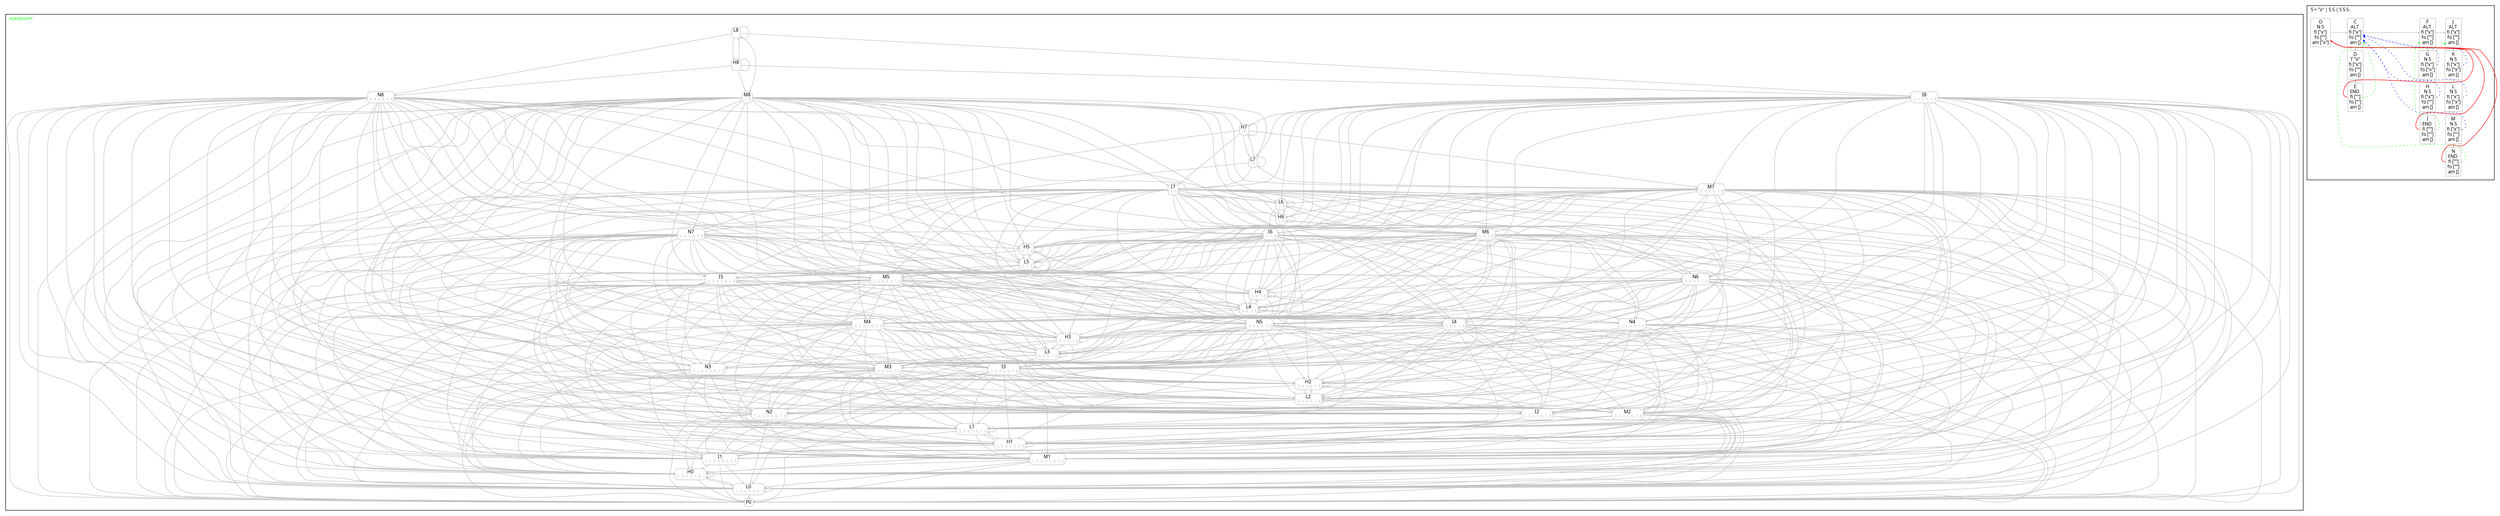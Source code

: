 digraph G {
  fontname = Menlo
  fontsize = 10
  node [fontname = Menlo, fontsize = 10, color = gray, height = 0, width = 0, margin= 0.04]
  edge [fontname = Menlo, fontsize = 10, color = gray, arrowsize = 0.3]
  graph [ranksep = 0.1]
  rankdir = "TB"
  subgraph GSS {
    cluster = true
    label = <xxxxxxxx↵> fontcolor = green
    labeljust = l
    node [shape = box, style = rounded, height = 0]
    N8 [label = <N8<br/><font color="gray" point-size="8.0"> 2, 3, 4, 5, 6, 7, 8</font>>]
    N8 -> I1
    N8 [label = <N8<br/><font color="gray" point-size="8.0"> 6, 7, 8</font>>]
    N8 -> I5
    N8 [label = <N8<br/><font color="gray" point-size="8.0"> 1, 2, 3, 4, 5, 6, 7, 8</font>>]
    N8 -> H0
    N8 [label = <N8<br/><font color="gray" point-size="8.0"> 4, 5, 6, 7, 8</font>>]
    N8 -> M3
    N8 [label = <N8<br/><font color="gray" point-size="8.0"> 7, 8</font>>]
    N8 -> I6
    N8 [label = <N8<br/><font color="gray" point-size="8.0"> 5, 6, 7, 8</font>>]
    N8 -> M4
    N8 [label = <N8<br/><font color="gray" point-size="8.0"> 4, 5, 6, 7, 8</font>>]
    N8 -> I3
    N8 [label = <N8<br/><font color="gray" point-size="8.0"> 5, 6, 7, 8</font>>]
    N8 -> H4
    N8 [label = <N8<br/><font color="gray" point-size="8.0"> 1, 2, 3, 4, 5, 6, 7, 8</font>>]
    N8 -> L0
    N8 [label = <N8<br/><font color="gray" point-size="8.0"> 3, 4, 5, 6, 7, 8</font>>]
    N8 -> N2
    N8 [label = <N8<br/><font color="gray" point-size="8.0"> 3, 4, 5, 6, 7, 8</font>>]
    N8 -> M2
    N8 [label = <N8<br/><font color="gray" point-size="8.0"> 7, 8</font>>]
    N8 -> M6
    N8 [label = <N8<br/><font color="gray" point-size="8.0"> 4, 5, 6, 7, 8</font>>]
    N8 -> N3
    N8 [label = <N8<br/><font color="gray" point-size="8.0"> 2, 3, 4, 5, 6, 7, 8</font>>]
    N8 -> L1
    N8 [label = <N8<br/><font color="gray" point-size="8.0"> 2, 3, 4, 5, 6, 7, 8</font>>]
    N8 -> M1
    N8 [label = <N8<br/><font color="gray" point-size="8.0"> 7, 8</font>>]
    N8 -> N6
    N8 [label = <N8<br/><font color="gray" point-size="8.0"> 5, 6, 7, 8</font>>]
    N8 -> N4
    N8 [label = <N8<br/><font color="gray" point-size="8.0"> 2, 3, 4, 5, 6, 7, 8</font>>]
    N8 -> H1
    N8 [label = <N8<br/><font color="gray" point-size="8.0"> 1, 2, 3, 4, 5, 6, 7</font>>]
    N8 -> P0
    N8 [label = <N8<br/><font color="gray" point-size="8.0"> 6, 7, 8</font>>]
    N8 -> M5
    N8 [label = <N8<br/><font color="gray" point-size="8.0"> 3, 4, 5, 6, 7, 8</font>>]
    N8 -> H2
    N8 [label = <N8<br/><font color="gray" point-size="8.0"> 4, 5, 6, 7, 8</font>>]
    N8 -> H3
    N8 [label = <N8<br/><font color="gray" point-size="8.0"> 6, 7, 8</font>>]
    N8 -> H5
    N8 [label = <N8<br/><font color="gray" point-size="8.0"> 5, 6, 7, 8</font>>]
    N8 -> L4
    N8 [label = <N8<br/><font color="gray" point-size="8.0"> 7, 8</font>>]
    N8 -> L6
    N8 [label = <N8<br/><font color="gray" point-size="8.0"> 3, 4, 5, 6, 7, 8</font>>]
    N8 -> I2
    N8 [label = <N8<br/><font color="gray" point-size="8.0"> 6, 7, 8</font>>]
    N8 -> N5
    N8 [label = <N8<br/><font color="gray" point-size="8.0"> 4, 5, 6, 7, 8</font>>]
    N8 -> L3
    N8 [label = <N8<br/><font color="gray" point-size="8.0"> 6, 7, 8</font>>]
    N8 -> L5
    N8 [label = <N8<br/><font color="gray" point-size="8.0"> 7, 8</font>>]
    N8 -> H6
    N8 [label = <N8<br/><font color="gray" point-size="8.0"> 5, 6, 7, 8</font>>]
    N8 -> I4
    N8 [label = <N8<br/><font color="gray" point-size="8.0"> 3, 4, 5, 6, 7, 8</font>>]
    N8 -> L2
    N7 [label = <N7<br/><font color="gray" point-size="8.0"> 6, 7, 8</font>>]
    N7 -> M5
    N7 [label = <N7<br/><font color="gray" point-size="8.0"> 4, 5, 6, 7, 8</font>>]
    N7 -> I3
    N7 [label = <N7<br/><font color="gray" point-size="8.0"> 4, 5, 6, 7, 8</font>>]
    N7 -> N3
    N7 [label = <N7<br/><font color="gray" point-size="8.0"> 3, 4, 5, 6, 7, 8</font>>]
    N7 -> M2
    N7 [label = <N7<br/><font color="gray" point-size="8.0"> 3, 4, 5, 6, 7, 8</font>>]
    N7 -> H2
    N7 [label = <N7<br/><font color="gray" point-size="8.0"> 4, 5, 6, 7, 8</font>>]
    N7 -> L3
    N7 [label = <N7<br/><font color="gray" point-size="8.0"> 5, 6, 7, 8</font>>]
    N7 -> I4
    N7 [label = <N7<br/><font color="gray" point-size="8.0"> 1, 2, 3, 4, 5, 6, 7</font>>]
    N7 -> P0
    N7 [label = <N7<br/><font color="gray" point-size="8.0"> 4, 5, 6, 7, 8</font>>]
    N7 -> M3
    N7 [label = <N7<br/><font color="gray" point-size="8.0"> 3, 4, 5, 6, 7, 8</font>>]
    N7 -> I2
    N7 [label = <N7<br/><font color="gray" point-size="8.0"> 6, 7, 8</font>>]
    N7 -> N5
    N7 [label = <N7<br/><font color="gray" point-size="8.0"> 2, 3, 4, 5, 6, 7, 8</font>>]
    N7 -> M1
    N7 [label = <N7<br/><font color="gray" point-size="8.0"> 5, 6, 7, 8</font>>]
    N7 -> L4
    N7 [label = <N7<br/><font color="gray" point-size="8.0"> 2, 3, 4, 5, 6, 7, 8</font>>]
    N7 -> L1
    N7 [label = <N7<br/><font color="gray" point-size="8.0"> 5, 6, 7, 8</font>>]
    N7 -> N4
    N7 [label = <N7<br/><font color="gray" point-size="8.0"> 1, 2, 3, 4, 5, 6, 7, 8</font>>]
    N7 -> H0
    N7 [label = <N7<br/><font color="gray" point-size="8.0"> 1, 2, 3, 4, 5, 6, 7, 8</font>>]
    N7 -> L0
    N7 [label = <N7<br/><font color="gray" point-size="8.0"> 5, 6, 7, 8</font>>]
    N7 -> M4
    N7 [label = <N7<br/><font color="gray" point-size="8.0"> 2, 3, 4, 5, 6, 7, 8</font>>]
    N7 -> I1
    N7 [label = <N7<br/><font color="gray" point-size="8.0"> 6, 7, 8</font>>]
    N7 -> H5
    N7 [label = <N7<br/><font color="gray" point-size="8.0"> 2, 3, 4, 5, 6, 7, 8</font>>]
    N7 -> H1
    N7 [label = <N7<br/><font color="gray" point-size="8.0"> 5, 6, 7, 8</font>>]
    N7 -> H4
    N7 [label = <N7<br/><font color="gray" point-size="8.0"> 6, 7, 8</font>>]
    N7 -> L5
    N7 [label = <N7<br/><font color="gray" point-size="8.0"> 4, 5, 6, 7, 8</font>>]
    N7 -> H3
    N7 [label = <N7<br/><font color="gray" point-size="8.0"> 6, 7, 8</font>>]
    N7 -> I5
    N7 [label = <N7<br/><font color="gray" point-size="8.0"> 3, 4, 5, 6, 7, 8</font>>]
    N7 -> L2
    N7 [label = <N7<br/><font color="gray" point-size="8.0"> 3, 4, 5, 6, 7, 8</font>>]
    N7 -> N2
    N6 [label = <N6<br/><font color="gray" point-size="8.0"> 2, 3, 4, 5, 6, 7, 8</font>>]
    N6 -> L1
    N6 [label = <N6<br/><font color="gray" point-size="8.0"> 4, 5, 6, 7, 8</font>>]
    N6 -> N3
    N6 [label = <N6<br/><font color="gray" point-size="8.0"> 4, 5, 6, 7, 8</font>>]
    N6 -> I3
    N6 [label = <N6<br/><font color="gray" point-size="8.0"> 1, 2, 3, 4, 5, 6, 7, 8</font>>]
    N6 -> L0
    N6 [label = <N6<br/><font color="gray" point-size="8.0"> 3, 4, 5, 6, 7, 8</font>>]
    N6 -> H2
    N6 [label = <N6<br/><font color="gray" point-size="8.0"> 5, 6, 7, 8</font>>]
    N6 -> L4
    N6 [label = <N6<br/><font color="gray" point-size="8.0"> 2, 3, 4, 5, 6, 7, 8</font>>]
    N6 -> H1
    N6 [label = <N6<br/><font color="gray" point-size="8.0"> 1, 2, 3, 4, 5, 6, 7</font>>]
    N6 -> P0
    N6 [label = <N6<br/><font color="gray" point-size="8.0"> 1, 2, 3, 4, 5, 6, 7, 8</font>>]
    N6 -> H0
    N6 [label = <N6<br/><font color="gray" point-size="8.0"> 3, 4, 5, 6, 7, 8</font>>]
    N6 -> N2
    N6 [label = <N6<br/><font color="gray" point-size="8.0"> 5, 6, 7, 8</font>>]
    N6 -> I4
    N6 [label = <N6<br/><font color="gray" point-size="8.0"> 5, 6, 7, 8</font>>]
    N6 -> H4
    N6 [label = <N6<br/><font color="gray" point-size="8.0"> 5, 6, 7, 8</font>>]
    N6 -> N4
    N6 [label = <N6<br/><font color="gray" point-size="8.0"> 5, 6, 7, 8</font>>]
    N6 -> M4
    N6 [label = <N6<br/><font color="gray" point-size="8.0"> 4, 5, 6, 7, 8</font>>]
    N6 -> H3
    N6 [label = <N6<br/><font color="gray" point-size="8.0"> 4, 5, 6, 7, 8</font>>]
    N6 -> M3
    N6 [label = <N6<br/><font color="gray" point-size="8.0"> 2, 3, 4, 5, 6, 7, 8</font>>]
    N6 -> M1
    N6 [label = <N6<br/><font color="gray" point-size="8.0"> 3, 4, 5, 6, 7, 8</font>>]
    N6 -> L2
    N6 [label = <N6<br/><font color="gray" point-size="8.0"> 3, 4, 5, 6, 7, 8</font>>]
    N6 -> I2
    N6 [label = <N6<br/><font color="gray" point-size="8.0"> 4, 5, 6, 7, 8</font>>]
    N6 -> L3
    N6 [label = <N6<br/><font color="gray" point-size="8.0"> 2, 3, 4, 5, 6, 7, 8</font>>]
    N6 -> I1
    N6 [label = <N6<br/><font color="gray" point-size="8.0"> 3, 4, 5, 6, 7, 8</font>>]
    N6 -> M2
    N5 [label = <N5<br/><font color="gray" point-size="8.0"> 4, 5, 6, 7, 8</font>>]
    N5 -> H3
    N5 [label = <N5<br/><font color="gray" point-size="8.0"> 1, 2, 3, 4, 5, 6, 7</font>>]
    N5 -> P0
    N5 [label = <N5<br/><font color="gray" point-size="8.0"> 3, 4, 5, 6, 7, 8</font>>]
    N5 -> H2
    N5 [label = <N5<br/><font color="gray" point-size="8.0"> 2, 3, 4, 5, 6, 7, 8</font>>]
    N5 -> H1
    N5 [label = <N5<br/><font color="gray" point-size="8.0"> 2, 3, 4, 5, 6, 7, 8</font>>]
    N5 -> L1
    N5 [label = <N5<br/><font color="gray" point-size="8.0"> 1, 2, 3, 4, 5, 6, 7, 8</font>>]
    N5 -> L0
    N5 [label = <N5<br/><font color="gray" point-size="8.0"> 2, 3, 4, 5, 6, 7, 8</font>>]
    N5 -> M1
    N5 [label = <N5<br/><font color="gray" point-size="8.0"> 3, 4, 5, 6, 7, 8</font>>]
    N5 -> I2
    N5 [label = <N5<br/><font color="gray" point-size="8.0"> 3, 4, 5, 6, 7, 8</font>>]
    N5 -> N2
    N5 [label = <N5<br/><font color="gray" point-size="8.0"> 3, 4, 5, 6, 7, 8</font>>]
    N5 -> M2
    N5 [label = <N5<br/><font color="gray" point-size="8.0"> 4, 5, 6, 7, 8</font>>]
    N5 -> I3
    N5 [label = <N5<br/><font color="gray" point-size="8.0"> 4, 5, 6, 7, 8</font>>]
    N5 -> M3
    N5 [label = <N5<br/><font color="gray" point-size="8.0"> 2, 3, 4, 5, 6, 7, 8</font>>]
    N5 -> I1
    N5 [label = <N5<br/><font color="gray" point-size="8.0"> 1, 2, 3, 4, 5, 6, 7, 8</font>>]
    N5 -> H0
    N5 [label = <N5<br/><font color="gray" point-size="8.0"> 4, 5, 6, 7, 8</font>>]
    N5 -> L3
    N5 [label = <N5<br/><font color="gray" point-size="8.0"> 4, 5, 6, 7, 8</font>>]
    N5 -> N3
    N5 [label = <N5<br/><font color="gray" point-size="8.0"> 3, 4, 5, 6, 7, 8</font>>]
    N5 -> L2
    N4 [label = <N4<br/><font color="gray" point-size="8.0"> 3, 4, 5, 6, 7, 8</font>>]
    N4 -> M2
    N4 [label = <N4<br/><font color="gray" point-size="8.0"> 2, 3, 4, 5, 6, 7, 8</font>>]
    N4 -> I1
    N4 [label = <N4<br/><font color="gray" point-size="8.0"> 3, 4, 5, 6, 7, 8</font>>]
    N4 -> I2
    N4 [label = <N4<br/><font color="gray" point-size="8.0"> 2, 3, 4, 5, 6, 7, 8</font>>]
    N4 -> L1
    N4 [label = <N4<br/><font color="gray" point-size="8.0"> 1, 2, 3, 4, 5, 6, 7</font>>]
    N4 -> P0
    N4 [label = <N4<br/><font color="gray" point-size="8.0"> 3, 4, 5, 6, 7, 8</font>>]
    N4 -> L2
    N4 [label = <N4<br/><font color="gray" point-size="8.0"> 1, 2, 3, 4, 5, 6, 7, 8</font>>]
    N4 -> L0
    N4 [label = <N4<br/><font color="gray" point-size="8.0"> 3, 4, 5, 6, 7, 8</font>>]
    N4 -> H2
    N4 [label = <N4<br/><font color="gray" point-size="8.0"> 2, 3, 4, 5, 6, 7, 8</font>>]
    N4 -> H1
    N4 [label = <N4<br/><font color="gray" point-size="8.0"> 1, 2, 3, 4, 5, 6, 7, 8</font>>]
    N4 -> H0
    N4 [label = <N4<br/><font color="gray" point-size="8.0"> 2, 3, 4, 5, 6, 7, 8</font>>]
    N4 -> M1
    N4 [label = <N4<br/><font color="gray" point-size="8.0"> 3, 4, 5, 6, 7, 8</font>>]
    N4 -> N2
    N3 [label = <N3<br/><font color="gray" point-size="8.0"> 1, 2, 3, 4, 5, 6, 7</font>>]
    N3 -> P0
    N3 [label = <N3<br/><font color="gray" point-size="8.0"> 2, 3, 4, 5, 6, 7, 8</font>>]
    N3 -> H1
    N3 [label = <N3<br/><font color="gray" point-size="8.0"> 2, 3, 4, 5, 6, 7, 8</font>>]
    N3 -> M1
    N3 [label = <N3<br/><font color="gray" point-size="8.0"> 2, 3, 4, 5, 6, 7, 8</font>>]
    N3 -> L1
    N3 [label = <N3<br/><font color="gray" point-size="8.0"> 2, 3, 4, 5, 6, 7, 8</font>>]
    N3 -> I1
    N3 [label = <N3<br/><font color="gray" point-size="8.0"> 1, 2, 3, 4, 5, 6, 7, 8</font>>]
    N3 -> H0
    N3 [label = <N3<br/><font color="gray" point-size="8.0"> 1, 2, 3, 4, 5, 6, 7, 8</font>>]
    N3 -> L0
    N2 [label = <N2<br/><font color="gray" point-size="8.0"> 1, 2, 3, 4, 5, 6, 7</font>>]
    N2 -> P0
    N2 [label = <N2<br/><font color="gray" point-size="8.0"> 1, 2, 3, 4, 5, 6, 7, 8</font>>]
    N2 -> L0
    N2 [label = <N2<br/><font color="gray" point-size="8.0"> 1, 2, 3, 4, 5, 6, 7, 8</font>>]
    N2 -> H0
    M8 [label = <M8<br/><font color="gray" point-size="8.0"> 6, 7, 8</font>>]
    M8 -> L5
    M8 [label = <M8<br/><font color="gray" point-size="8.0"> 3, 4, 5, 6, 7, 8</font>>]
    M8 -> I2
    M8 [label = <M8<br/><font color="gray" point-size="8.0"> 1, 2, 3, 4, 5, 6, 7, 8</font>>]
    M8 -> L0
    M8 [label = <M8<br/><font color="gray" point-size="8.0"> 3, 4, 5, 6, 7, 8</font>>]
    M8 -> N2
    M8 [label = <M8<br/><font color="gray" point-size="8.0"> 8</font>>]
    M8 -> M7
    M8 [label = <M8<br/><font color="gray" point-size="8.0"> 5, 6, 7, 8</font>>]
    M8 -> M4
    M8 [label = <M8<br/><font color="gray" point-size="8.0"> 7, 8</font>>]
    M8 -> M6
    M8 [label = <M8<br/><font color="gray" point-size="8.0"> 6, 7, 8</font>>]
    M8 -> I5
    M8 [label = <M8<br/><font color="gray" point-size="8.0"> 5, 6, 7, 8</font>>]
    M8 -> I4
    M8 [label = <M8<br/><font color="gray" point-size="8.0"> 8</font>>]
    M8 -> H7
    M8 [label = <M8<br/><font color="gray" point-size="8.0"> 6, 7, 8</font>>]
    M8 -> H5
    M8 [label = <M8<br/><font color="gray" point-size="8.0"> 4, 5, 6, 7, 8</font>>]
    M8 -> M3
    M8 [label = <M8<br/><font color="gray" point-size="8.0"> 6, 7, 8</font>>]
    M8 -> N5
    M8 [label = <M8<br/><font color="gray" point-size="8.0"> 2, 3, 4, 5, 6, 7, 8</font>>]
    M8 -> M1
    M8 [label = <M8<br/><font color="gray" point-size="8.0"> 4, 5, 6, 7, 8</font>>]
    M8 -> N3
    M8 [label = <M8<br/><font color="gray" point-size="8.0"> 3, 4, 5, 6, 7, 8</font>>]
    M8 -> H2
    M8 [label = <M8<br/><font color="gray" point-size="8.0"> 1, 2, 3, 4, 5, 6, 7</font>>]
    M8 -> P0
    M8 [label = <M8<br/><font color="gray" point-size="8.0"> 8</font>>]
    M8 -> N7
    M8 [label = <M8<br/><font color="gray" point-size="8.0"> 8</font>>]
    M8 -> L7
    M8 [label = <M8<br/><font color="gray" point-size="8.0"> 5, 6, 7, 8</font>>]
    M8 -> H4
    M8 [label = <M8<br/><font color="gray" point-size="8.0"> 3, 4, 5, 6, 7, 8</font>>]
    M8 -> M2
    M8 [label = <M8<br/><font color="gray" point-size="8.0"> 2, 3, 4, 5, 6, 7, 8</font>>]
    M8 -> I1
    M8 [label = <M8<br/><font color="gray" point-size="8.0"> 7, 8</font>>]
    M8 -> N6
    M8 [label = <M8<br/><font color="gray" point-size="8.0"> 5, 6, 7, 8</font>>]
    M8 -> L4
    M8 [label = <M8<br/><font color="gray" point-size="8.0"> 7, 8</font>>]
    M8 -> I6
    M8 [label = <M8<br/><font color="gray" point-size="8.0"> 3, 4, 5, 6, 7, 8</font>>]
    M8 -> L2
    M8 [label = <M8<br/><font color="gray" point-size="8.0"> 7, 8</font>>]
    M8 -> H6
    M8 [label = <M8<br/><font color="gray" point-size="8.0"> 2, 3, 4, 5, 6, 7, 8</font>>]
    M8 -> L1
    M8 [label = <M8<br/><font color="gray" point-size="8.0"> 8</font>>]
    M8 -> I7
    M8 [label = <M8<br/><font color="gray" point-size="8.0"> 1, 2, 3, 4, 5, 6, 7, 8</font>>]
    M8 -> H0
    M8 [label = <M8<br/><font color="gray" point-size="8.0"> 6, 7, 8</font>>]
    M8 -> M5
    M8 [label = <M8<br/><font color="gray" point-size="8.0"> 4, 5, 6, 7, 8</font>>]
    M8 -> L3
    M8 [label = <M8<br/><font color="gray" point-size="8.0"> 4, 5, 6, 7, 8</font>>]
    M8 -> H3
    M8 [label = <M8<br/><font color="gray" point-size="8.0"> 4, 5, 6, 7, 8</font>>]
    M8 -> I3
    M8 [label = <M8<br/><font color="gray" point-size="8.0"> 5, 6, 7, 8</font>>]
    M8 -> N4
    M8 [label = <M8<br/><font color="gray" point-size="8.0"> 2, 3, 4, 5, 6, 7, 8</font>>]
    M8 -> H1
    M8 [label = <M8<br/><font color="gray" point-size="8.0"> 7, 8</font>>]
    M8 -> L6
    M7 [label = <M7<br/><font color="gray" point-size="8.0"> 1, 2, 3, 4, 5, 6, 7</font>>]
    M7 -> P0
    M7 [label = <M7<br/><font color="gray" point-size="8.0"> 5, 6, 7, 8</font>>]
    M7 -> M4
    M7 [label = <M7<br/><font color="gray" point-size="8.0"> 6, 7, 8</font>>]
    M7 -> N5
    M7 [label = <M7<br/><font color="gray" point-size="8.0"> 2, 3, 4, 5, 6, 7, 8</font>>]
    M7 -> H1
    M7 [label = <M7<br/><font color="gray" point-size="8.0"> 2, 3, 4, 5, 6, 7, 8</font>>]
    M7 -> I1
    M7 [label = <M7<br/><font color="gray" point-size="8.0"> 2, 3, 4, 5, 6, 7, 8</font>>]
    M7 -> M1
    M7 [label = <M7<br/><font color="gray" point-size="8.0"> 7, 8</font>>]
    M7 -> N6
    M7 [label = <M7<br/><font color="gray" point-size="8.0"> 7, 8</font>>]
    M7 -> M6
    M7 [label = <M7<br/><font color="gray" point-size="8.0"> 4, 5, 6, 7, 8</font>>]
    M7 -> L3
    M7 [label = <M7<br/><font color="gray" point-size="8.0"> 3, 4, 5, 6, 7, 8</font>>]
    M7 -> M2
    M7 [label = <M7<br/><font color="gray" point-size="8.0"> 4, 5, 6, 7, 8</font>>]
    M7 -> N3
    M7 [label = <M7<br/><font color="gray" point-size="8.0"> 7, 8</font>>]
    M7 -> I6
    M7 [label = <M7<br/><font color="gray" point-size="8.0"> 6, 7, 8</font>>]
    M7 -> M5
    M7 [label = <M7<br/><font color="gray" point-size="8.0"> 4, 5, 6, 7, 8</font>>]
    M7 -> M3
    M7 [label = <M7<br/><font color="gray" point-size="8.0"> 7, 8</font>>]
    M7 -> H6
    M7 [label = <M7<br/><font color="gray" point-size="8.0"> 3, 4, 5, 6, 7, 8</font>>]
    M7 -> H2
    M7 [label = <M7<br/><font color="gray" point-size="8.0"> 5, 6, 7, 8</font>>]
    M7 -> I4
    M7 [label = <M7<br/><font color="gray" point-size="8.0"> 5, 6, 7, 8</font>>]
    M7 -> L4
    M7 [label = <M7<br/><font color="gray" point-size="8.0"> 3, 4, 5, 6, 7, 8</font>>]
    M7 -> L2
    M7 [label = <M7<br/><font color="gray" point-size="8.0"> 2, 3, 4, 5, 6, 7, 8</font>>]
    M7 -> L1
    M7 [label = <M7<br/><font color="gray" point-size="8.0"> 5, 6, 7, 8</font>>]
    M7 -> N4
    M7 [label = <M7<br/><font color="gray" point-size="8.0"> 1, 2, 3, 4, 5, 6, 7, 8</font>>]
    M7 -> H0
    M7 [label = <M7<br/><font color="gray" point-size="8.0"> 5, 6, 7, 8</font>>]
    M7 -> H4
    M7 [label = <M7<br/><font color="gray" point-size="8.0"> 4, 5, 6, 7, 8</font>>]
    M7 -> H3
    M7 [label = <M7<br/><font color="gray" point-size="8.0"> 6, 7, 8</font>>]
    M7 -> L5
    M7 [label = <M7<br/><font color="gray" point-size="8.0"> 7, 8</font>>]
    M7 -> L6
    M7 [label = <M7<br/><font color="gray" point-size="8.0"> 3, 4, 5, 6, 7, 8</font>>]
    M7 -> I2
    M7 [label = <M7<br/><font color="gray" point-size="8.0"> 6, 7, 8</font>>]
    M7 -> H5
    M7 [label = <M7<br/><font color="gray" point-size="8.0"> 6, 7, 8</font>>]
    M7 -> I5
    M7 [label = <M7<br/><font color="gray" point-size="8.0"> 1, 2, 3, 4, 5, 6, 7, 8</font>>]
    M7 -> L0
    M7 [label = <M7<br/><font color="gray" point-size="8.0"> 4, 5, 6, 7, 8</font>>]
    M7 -> I3
    M7 [label = <M7<br/><font color="gray" point-size="8.0"> 3, 4, 5, 6, 7, 8</font>>]
    M7 -> N2
    M6 [label = <M6<br/><font color="gray" point-size="8.0"> 2, 3, 4, 5, 6, 7, 8</font>>]
    M6 -> H1
    M6 [label = <M6<br/><font color="gray" point-size="8.0"> 4, 5, 6, 7, 8</font>>]
    M6 -> I3
    M6 [label = <M6<br/><font color="gray" point-size="8.0"> 3, 4, 5, 6, 7, 8</font>>]
    M6 -> H2
    M6 [label = <M6<br/><font color="gray" point-size="8.0"> 5, 6, 7, 8</font>>]
    M6 -> I4
    M6 [label = <M6<br/><font color="gray" point-size="8.0"> 2, 3, 4, 5, 6, 7, 8</font>>]
    M6 -> L1
    M6 [label = <M6<br/><font color="gray" point-size="8.0"> 4, 5, 6, 7, 8</font>>]
    M6 -> N3
    M6 [label = <M6<br/><font color="gray" point-size="8.0"> 4, 5, 6, 7, 8</font>>]
    M6 -> H3
    M6 [label = <M6<br/><font color="gray" point-size="8.0"> 6, 7, 8</font>>]
    M6 -> N5
    M6 [label = <M6<br/><font color="gray" point-size="8.0"> 6, 7, 8</font>>]
    M6 -> I5
    M6 [label = <M6<br/><font color="gray" point-size="8.0"> 6, 7, 8</font>>]
    M6 -> L5
    M6 [label = <M6<br/><font color="gray" point-size="8.0"> 1, 2, 3, 4, 5, 6, 7, 8</font>>]
    M6 -> L0
    M6 [label = <M6<br/><font color="gray" point-size="8.0"> 3, 4, 5, 6, 7, 8</font>>]
    M6 -> L2
    M6 [label = <M6<br/><font color="gray" point-size="8.0"> 5, 6, 7, 8</font>>]
    M6 -> M4
    M6 [label = <M6<br/><font color="gray" point-size="8.0"> 6, 7, 8</font>>]
    M6 -> H5
    M6 [label = <M6<br/><font color="gray" point-size="8.0"> 6, 7, 8</font>>]
    M6 -> M5
    M6 [label = <M6<br/><font color="gray" point-size="8.0"> 5, 6, 7, 8</font>>]
    M6 -> N4
    M6 [label = <M6<br/><font color="gray" point-size="8.0"> 2, 3, 4, 5, 6, 7, 8</font>>]
    M6 -> I1
    M6 [label = <M6<br/><font color="gray" point-size="8.0"> 1, 2, 3, 4, 5, 6, 7, 8</font>>]
    M6 -> H0
    M6 [label = <M6<br/><font color="gray" point-size="8.0"> 5, 6, 7, 8</font>>]
    M6 -> H4
    M6 [label = <M6<br/><font color="gray" point-size="8.0"> 3, 4, 5, 6, 7, 8</font>>]
    M6 -> I2
    M6 [label = <M6<br/><font color="gray" point-size="8.0"> 1, 2, 3, 4, 5, 6, 7</font>>]
    M6 -> P0
    M6 [label = <M6<br/><font color="gray" point-size="8.0"> 3, 4, 5, 6, 7, 8</font>>]
    M6 -> M2
    M6 [label = <M6<br/><font color="gray" point-size="8.0"> 2, 3, 4, 5, 6, 7, 8</font>>]
    M6 -> M1
    M6 [label = <M6<br/><font color="gray" point-size="8.0"> 4, 5, 6, 7, 8</font>>]
    M6 -> L3
    M6 [label = <M6<br/><font color="gray" point-size="8.0"> 3, 4, 5, 6, 7, 8</font>>]
    M6 -> N2
    M6 [label = <M6<br/><font color="gray" point-size="8.0"> 4, 5, 6, 7, 8</font>>]
    M6 -> M3
    M6 [label = <M6<br/><font color="gray" point-size="8.0"> 5, 6, 7, 8</font>>]
    M6 -> L4
    M5 [label = <M5<br/><font color="gray" point-size="8.0"> 2, 3, 4, 5, 6, 7, 8</font>>]
    M5 -> H1
    M5 [label = <M5<br/><font color="gray" point-size="8.0"> 5, 6, 7, 8</font>>]
    M5 -> M4
    M5 [label = <M5<br/><font color="gray" point-size="8.0"> 1, 2, 3, 4, 5, 6, 7</font>>]
    M5 -> P0
    M5 [label = <M5<br/><font color="gray" point-size="8.0"> 3, 4, 5, 6, 7, 8</font>>]
    M5 -> N2
    M5 [label = <M5<br/><font color="gray" point-size="8.0"> 4, 5, 6, 7, 8</font>>]
    M5 -> M3
    M5 [label = <M5<br/><font color="gray" point-size="8.0"> 3, 4, 5, 6, 7, 8</font>>]
    M5 -> H2
    M5 [label = <M5<br/><font color="gray" point-size="8.0"> 2, 3, 4, 5, 6, 7, 8</font>>]
    M5 -> I1
    M5 [label = <M5<br/><font color="gray" point-size="8.0"> 3, 4, 5, 6, 7, 8</font>>]
    M5 -> I2
    M5 [label = <M5<br/><font color="gray" point-size="8.0"> 5, 6, 7, 8</font>>]
    M5 -> I4
    M5 [label = <M5<br/><font color="gray" point-size="8.0"> 5, 6, 7, 8</font>>]
    M5 -> L4
    M5 [label = <M5<br/><font color="gray" point-size="8.0"> 4, 5, 6, 7, 8</font>>]
    M5 -> H3
    M5 [label = <M5<br/><font color="gray" point-size="8.0"> 4, 5, 6, 7, 8</font>>]
    M5 -> N3
    M5 [label = <M5<br/><font color="gray" point-size="8.0"> 4, 5, 6, 7, 8</font>>]
    M5 -> L3
    M5 [label = <M5<br/><font color="gray" point-size="8.0"> 1, 2, 3, 4, 5, 6, 7, 8</font>>]
    M5 -> H0
    M5 [label = <M5<br/><font color="gray" point-size="8.0"> 2, 3, 4, 5, 6, 7, 8</font>>]
    M5 -> M1
    M5 [label = <M5<br/><font color="gray" point-size="8.0"> 3, 4, 5, 6, 7, 8</font>>]
    M5 -> L2
    M5 [label = <M5<br/><font color="gray" point-size="8.0"> 5, 6, 7, 8</font>>]
    M5 -> H4
    M5 [label = <M5<br/><font color="gray" point-size="8.0"> 4, 5, 6, 7, 8</font>>]
    M5 -> I3
    M5 [label = <M5<br/><font color="gray" point-size="8.0"> 3, 4, 5, 6, 7, 8</font>>]
    M5 -> M2
    M5 [label = <M5<br/><font color="gray" point-size="8.0"> 1, 2, 3, 4, 5, 6, 7, 8</font>>]
    M5 -> L0
    M5 [label = <M5<br/><font color="gray" point-size="8.0"> 5, 6, 7, 8</font>>]
    M5 -> N4
    M5 [label = <M5<br/><font color="gray" point-size="8.0"> 2, 3, 4, 5, 6, 7, 8</font>>]
    M5 -> L1
    M4 [label = <M4<br/><font color="gray" point-size="8.0"> 4, 5, 6, 7, 8</font>>]
    M4 -> N3
    M4 [label = <M4<br/><font color="gray" point-size="8.0"> 3, 4, 5, 6, 7, 8</font>>]
    M4 -> M2
    M4 [label = <M4<br/><font color="gray" point-size="8.0"> 1, 2, 3, 4, 5, 6, 7, 8</font>>]
    M4 -> H0
    M4 [label = <M4<br/><font color="gray" point-size="8.0"> 4, 5, 6, 7, 8</font>>]
    M4 -> H3
    M4 [label = <M4<br/><font color="gray" point-size="8.0"> 1, 2, 3, 4, 5, 6, 7</font>>]
    M4 -> P0
    M4 [label = <M4<br/><font color="gray" point-size="8.0"> 1, 2, 3, 4, 5, 6, 7, 8</font>>]
    M4 -> L0
    M4 [label = <M4<br/><font color="gray" point-size="8.0"> 4, 5, 6, 7, 8</font>>]
    M4 -> I3
    M4 [label = <M4<br/><font color="gray" point-size="8.0"> 3, 4, 5, 6, 7, 8</font>>]
    M4 -> L2
    M4 [label = <M4<br/><font color="gray" point-size="8.0"> 3, 4, 5, 6, 7, 8</font>>]
    M4 -> H2
    M4 [label = <M4<br/><font color="gray" point-size="8.0"> 3, 4, 5, 6, 7, 8</font>>]
    M4 -> I2
    M4 [label = <M4<br/><font color="gray" point-size="8.0"> 4, 5, 6, 7, 8</font>>]
    M4 -> L3
    M4 [label = <M4<br/><font color="gray" point-size="8.0"> 4, 5, 6, 7, 8</font>>]
    M4 -> M3
    M4 [label = <M4<br/><font color="gray" point-size="8.0"> 2, 3, 4, 5, 6, 7, 8</font>>]
    M4 -> M1
    M4 [label = <M4<br/><font color="gray" point-size="8.0"> 3, 4, 5, 6, 7, 8</font>>]
    M4 -> N2
    M4 [label = <M4<br/><font color="gray" point-size="8.0"> 2, 3, 4, 5, 6, 7, 8</font>>]
    M4 -> L1
    M4 [label = <M4<br/><font color="gray" point-size="8.0"> 2, 3, 4, 5, 6, 7, 8</font>>]
    M4 -> H1
    M4 [label = <M4<br/><font color="gray" point-size="8.0"> 2, 3, 4, 5, 6, 7, 8</font>>]
    M4 -> I1
    M3 [label = <M3<br/><font color="gray" point-size="8.0"> 2, 3, 4, 5, 6, 7, 8</font>>]
    M3 -> L1
    M3 [label = <M3<br/><font color="gray" point-size="8.0"> 2, 3, 4, 5, 6, 7, 8</font>>]
    M3 -> I1
    M3 [label = <M3<br/><font color="gray" point-size="8.0"> 3, 4, 5, 6, 7, 8</font>>]
    M3 -> H2
    M3 [label = <M3<br/><font color="gray" point-size="8.0"> 1, 2, 3, 4, 5, 6, 7, 8</font>>]
    M3 -> L0
    M3 [label = <M3<br/><font color="gray" point-size="8.0"> 2, 3, 4, 5, 6, 7, 8</font>>]
    M3 -> M1
    M3 [label = <M3<br/><font color="gray" point-size="8.0"> 3, 4, 5, 6, 7, 8</font>>]
    M3 -> M2
    M3 [label = <M3<br/><font color="gray" point-size="8.0"> 3, 4, 5, 6, 7, 8</font>>]
    M3 -> L2
    M3 [label = <M3<br/><font color="gray" point-size="8.0"> 1, 2, 3, 4, 5, 6, 7, 8</font>>]
    M3 -> H0
    M3 [label = <M3<br/><font color="gray" point-size="8.0"> 2, 3, 4, 5, 6, 7, 8</font>>]
    M3 -> H1
    M3 [label = <M3<br/><font color="gray" point-size="8.0"> 3, 4, 5, 6, 7, 8</font>>]
    M3 -> N2
    M3 [label = <M3<br/><font color="gray" point-size="8.0"> 1, 2, 3, 4, 5, 6, 7</font>>]
    M3 -> P0
    M3 [label = <M3<br/><font color="gray" point-size="8.0"> 3, 4, 5, 6, 7, 8</font>>]
    M3 -> I2
    M2 [label = <M2<br/><font color="gray" point-size="8.0"> 1, 2, 3, 4, 5, 6, 7, 8</font>>]
    M2 -> L0
    M2 [label = <M2<br/><font color="gray" point-size="8.0"> 1, 2, 3, 4, 5, 6, 7, 8</font>>]
    M2 -> H0
    M2 [label = <M2<br/><font color="gray" point-size="8.0"> 2, 3, 4, 5, 6, 7, 8</font>>]
    M2 -> I1
    M2 [label = <M2<br/><font color="gray" point-size="8.0"> 2, 3, 4, 5, 6, 7, 8</font>>]
    M2 -> L1
    M2 [label = <M2<br/><font color="gray" point-size="8.0"> 1, 2, 3, 4, 5, 6, 7</font>>]
    M2 -> P0
    M2 [label = <M2<br/><font color="gray" point-size="8.0"> 2, 3, 4, 5, 6, 7, 8</font>>]
    M2 -> H1
    M2 [label = <M2<br/><font color="gray" point-size="8.0"> 2, 3, 4, 5, 6, 7, 8</font>>]
    M2 -> M1
    M1 [label = <M1<br/><font color="gray" point-size="8.0"> 1, 2, 3, 4, 5, 6, 7, 8</font>>]
    M1 -> L0
    M1 [label = <M1<br/><font color="gray" point-size="8.0"> 1, 2, 3, 4, 5, 6, 7</font>>]
    M1 -> P0
    M1 [label = <M1<br/><font color="gray" point-size="8.0"> 1, 2, 3, 4, 5, 6, 7, 8</font>>]
    M1 -> H0
    L8 [label = <L8<br/><font color="gray" point-size="8.0"> </font>>]
    L8 -> I8
    L8 [label = <L8<br/><font color="gray" point-size="8.0"> </font>>]
    L8 -> L8
    L8 [label = <L8<br/><font color="gray" point-size="8.0"> </font>>]
    L8 -> M8
    L8 [label = <L8<br/><font color="gray" point-size="8.0"> </font>>]
    L8 -> N8
    L8 [label = <L8<br/><font color="gray" point-size="8.0"> </font>>]
    L8 -> H8
    L7 [label = <L7<br/><font color="gray" point-size="8.0"> 8</font>>]
    L7 -> M7
    L7 [label = <L7<br/><font color="gray" point-size="8.0"> 8</font>>]
    L7 -> L7
    L7 [label = <L7<br/><font color="gray" point-size="8.0"> 8</font>>]
    L7 -> H7
    L7 [label = <L7<br/><font color="gray" point-size="8.0"> 8</font>>]
    L7 -> N7
    L7 [label = <L7<br/><font color="gray" point-size="8.0"> 8</font>>]
    L7 -> I7
    L6 [label = <L6<br/><font color="gray" point-size="8.0"> 7, 8</font>>]
    L6 -> M6
    L6 [label = <L6<br/><font color="gray" point-size="8.0"> 7, 8</font>>]
    L6 -> N6
    L6 [label = <L6<br/><font color="gray" point-size="8.0"> 7, 8</font>>]
    L6 -> I6
    L6 [label = <L6<br/><font color="gray" point-size="8.0"> 7, 8</font>>]
    L6 -> H6
    L6 [label = <L6<br/><font color="gray" point-size="8.0"> 7, 8</font>>]
    L6 -> L6
    L5 [label = <L5<br/><font color="gray" point-size="8.0"> 6, 7, 8</font>>]
    L5 -> I5
    L5 [label = <L5<br/><font color="gray" point-size="8.0"> 6, 7, 8</font>>]
    L5 -> L5
    L5 [label = <L5<br/><font color="gray" point-size="8.0"> 6, 7, 8</font>>]
    L5 -> H5
    L5 [label = <L5<br/><font color="gray" point-size="8.0"> 6, 7, 8</font>>]
    L5 -> M5
    L5 [label = <L5<br/><font color="gray" point-size="8.0"> 6, 7, 8</font>>]
    L5 -> N5
    L4 [label = <L4<br/><font color="gray" point-size="8.0"> 5, 6, 7, 8</font>>]
    L4 -> L4
    L4 [label = <L4<br/><font color="gray" point-size="8.0"> 5, 6, 7, 8</font>>]
    L4 -> N4
    L4 [label = <L4<br/><font color="gray" point-size="8.0"> 5, 6, 7, 8</font>>]
    L4 -> H4
    L4 [label = <L4<br/><font color="gray" point-size="8.0"> 5, 6, 7, 8</font>>]
    L4 -> M4
    L4 [label = <L4<br/><font color="gray" point-size="8.0"> 5, 6, 7, 8</font>>]
    L4 -> I4
    L3 [label = <L3<br/><font color="gray" point-size="8.0"> 4, 5, 6, 7, 8</font>>]
    L3 -> H3
    L3 [label = <L3<br/><font color="gray" point-size="8.0"> 4, 5, 6, 7, 8</font>>]
    L3 -> I3
    L3 [label = <L3<br/><font color="gray" point-size="8.0"> 4, 5, 6, 7, 8</font>>]
    L3 -> L3
    L3 [label = <L3<br/><font color="gray" point-size="8.0"> 4, 5, 6, 7, 8</font>>]
    L3 -> M3
    L3 [label = <L3<br/><font color="gray" point-size="8.0"> 4, 5, 6, 7, 8</font>>]
    L3 -> N3
    L2 [label = <L2<br/><font color="gray" point-size="8.0"> 3, 4, 5, 6, 7, 8</font>>]
    L2 -> N2
    L2 [label = <L2<br/><font color="gray" point-size="8.0"> 3, 4, 5, 6, 7, 8</font>>]
    L2 -> L2
    L2 [label = <L2<br/><font color="gray" point-size="8.0"> 3, 4, 5, 6, 7, 8</font>>]
    L2 -> H2
    L2 [label = <L2<br/><font color="gray" point-size="8.0"> 3, 4, 5, 6, 7, 8</font>>]
    L2 -> I2
    L2 [label = <L2<br/><font color="gray" point-size="8.0"> 3, 4, 5, 6, 7, 8</font>>]
    L2 -> M2
    L1 [label = <L1<br/><font color="gray" point-size="8.0"> 2, 3, 4, 5, 6, 7, 8</font>>]
    L1 -> L1
    L1 [label = <L1<br/><font color="gray" point-size="8.0"> 2, 3, 4, 5, 6, 7, 8</font>>]
    L1 -> H1
    L1 [label = <L1<br/><font color="gray" point-size="8.0"> 2, 3, 4, 5, 6, 7, 8</font>>]
    L1 -> I1
    L1 [label = <L1<br/><font color="gray" point-size="8.0"> 2, 3, 4, 5, 6, 7, 8</font>>]
    L1 -> M1
    L0 [label = <L0<br/><font color="gray" point-size="8.0"> 1, 2, 3, 4, 5, 6, 7, 8</font>>]
    L0 -> H0
    L0 [label = <L0<br/><font color="gray" point-size="8.0"> 1, 2, 3, 4, 5, 6, 7, 8</font>>]
    L0 -> L0
    L0 [label = <L0<br/><font color="gray" point-size="8.0"> 1, 2, 3, 4, 5, 6, 7</font>>]
    L0 -> P0
    I8 [label = <I8<br/><font color="gray" point-size="8.0"> 7, 8</font>>]
    I8 -> M6
    I8 [label = <I8<br/><font color="gray" point-size="8.0"> 5, 6, 7, 8</font>>]
    I8 -> L4
    I8 [label = <I8<br/><font color="gray" point-size="8.0"> 1, 2, 3, 4, 5, 6, 7, 8</font>>]
    I8 -> H0
    I8 [label = <I8<br/><font color="gray" point-size="8.0"> 6, 7, 8</font>>]
    I8 -> M5
    I8 [label = <I8<br/><font color="gray" point-size="8.0"> 6, 7, 8</font>>]
    I8 -> L5
    I8 [label = <I8<br/><font color="gray" point-size="8.0"> 3, 4, 5, 6, 7, 8</font>>]
    I8 -> H2
    I8 [label = <I8<br/><font color="gray" point-size="8.0"> 2, 3, 4, 5, 6, 7, 8</font>>]
    I8 -> H1
    I8 [label = <I8<br/><font color="gray" point-size="8.0"> 1, 2, 3, 4, 5, 6, 7, 8</font>>]
    I8 -> L0
    I8 [label = <I8<br/><font color="gray" point-size="8.0"> 4, 5, 6, 7, 8</font>>]
    I8 -> M3
    I8 [label = <I8<br/><font color="gray" point-size="8.0"> 2, 3, 4, 5, 6, 7, 8</font>>]
    I8 -> I1
    I8 [label = <I8<br/><font color="gray" point-size="8.0"> 1, 2, 3, 4, 5, 6, 7</font>>]
    I8 -> P0
    I8 [label = <I8<br/><font color="gray" point-size="8.0"> 3, 4, 5, 6, 7, 8</font>>]
    I8 -> I2
    I8 [label = <I8<br/><font color="gray" point-size="8.0"> 7, 8</font>>]
    I8 -> L6
    I8 [label = <I8<br/><font color="gray" point-size="8.0"> 7, 8</font>>]
    I8 -> N6
    I8 [label = <I8<br/><font color="gray" point-size="8.0"> 4, 5, 6, 7, 8</font>>]
    I8 -> H3
    I8 [label = <I8<br/><font color="gray" point-size="8.0"> 5, 6, 7, 8</font>>]
    I8 -> N4
    I8 [label = <I8<br/><font color="gray" point-size="8.0"> 4, 5, 6, 7, 8</font>>]
    I8 -> I3
    I8 [label = <I8<br/><font color="gray" point-size="8.0"> 8</font>>]
    I8 -> M7
    I8 [label = <I8<br/><font color="gray" point-size="8.0"> 6, 7, 8</font>>]
    I8 -> H5
    I8 [label = <I8<br/><font color="gray" point-size="8.0"> 4, 5, 6, 7, 8</font>>]
    I8 -> N3
    I8 [label = <I8<br/><font color="gray" point-size="8.0"> 2, 3, 4, 5, 6, 7, 8</font>>]
    I8 -> M1
    I8 [label = <I8<br/><font color="gray" point-size="8.0"> 4, 5, 6, 7, 8</font>>]
    I8 -> L3
    I8 [label = <I8<br/><font color="gray" point-size="8.0"> 8</font>>]
    I8 -> I7
    I8 [label = <I8<br/><font color="gray" point-size="8.0"> 7, 8</font>>]
    I8 -> H6
    I8 [label = <I8<br/><font color="gray" point-size="8.0"> 2, 3, 4, 5, 6, 7, 8</font>>]
    I8 -> L1
    I8 [label = <I8<br/><font color="gray" point-size="8.0"> 3, 4, 5, 6, 7, 8</font>>]
    I8 -> L2
    I8 [label = <I8<br/><font color="gray" point-size="8.0"> 8</font>>]
    I8 -> L7
    I8 [label = <I8<br/><font color="gray" point-size="8.0"> 6, 7, 8</font>>]
    I8 -> N5
    I8 [label = <I8<br/><font color="gray" point-size="8.0"> 8</font>>]
    I8 -> N7
    I8 [label = <I8<br/><font color="gray" point-size="8.0"> 7, 8</font>>]
    I8 -> I6
    I8 [label = <I8<br/><font color="gray" point-size="8.0"> 5, 6, 7, 8</font>>]
    I8 -> M4
    I8 [label = <I8<br/><font color="gray" point-size="8.0"> 3, 4, 5, 6, 7, 8</font>>]
    I8 -> N2
    I8 [label = <I8<br/><font color="gray" point-size="8.0"> 6, 7, 8</font>>]
    I8 -> I5
    I8 [label = <I8<br/><font color="gray" point-size="8.0"> 5, 6, 7, 8</font>>]
    I8 -> H4
    I8 [label = <I8<br/><font color="gray" point-size="8.0"> 5, 6, 7, 8</font>>]
    I8 -> I4
    I8 [label = <I8<br/><font color="gray" point-size="8.0"> 8</font>>]
    I8 -> H7
    I8 [label = <I8<br/><font color="gray" point-size="8.0"> 3, 4, 5, 6, 7, 8</font>>]
    I8 -> M2
    I7 [label = <I7<br/><font color="gray" point-size="8.0"> 5, 6, 7, 8</font>>]
    I7 -> L4
    I7 [label = <I7<br/><font color="gray" point-size="8.0"> 3, 4, 5, 6, 7, 8</font>>]
    I7 -> H2
    I7 [label = <I7<br/><font color="gray" point-size="8.0"> 2, 3, 4, 5, 6, 7, 8</font>>]
    I7 -> H1
    I7 [label = <I7<br/><font color="gray" point-size="8.0"> 4, 5, 6, 7, 8</font>>]
    I7 -> I3
    I7 [label = <I7<br/><font color="gray" point-size="8.0"> 5, 6, 7, 8</font>>]
    I7 -> I4
    I7 [label = <I7<br/><font color="gray" point-size="8.0"> 7, 8</font>>]
    I7 -> I6
    I7 [label = <I7<br/><font color="gray" point-size="8.0"> 4, 5, 6, 7, 8</font>>]
    I7 -> L3
    I7 [label = <I7<br/><font color="gray" point-size="8.0"> 4, 5, 6, 7, 8</font>>]
    I7 -> M3
    I7 [label = <I7<br/><font color="gray" point-size="8.0"> 1, 2, 3, 4, 5, 6, 7</font>>]
    I7 -> P0
    I7 [label = <I7<br/><font color="gray" point-size="8.0"> 5, 6, 7, 8</font>>]
    I7 -> N4
    I7 [label = <I7<br/><font color="gray" point-size="8.0"> 3, 4, 5, 6, 7, 8</font>>]
    I7 -> L2
    I7 [label = <I7<br/><font color="gray" point-size="8.0"> 7, 8</font>>]
    I7 -> L6
    I7 [label = <I7<br/><font color="gray" point-size="8.0"> 7, 8</font>>]
    I7 -> N6
    I7 [label = <I7<br/><font color="gray" point-size="8.0"> 6, 7, 8</font>>]
    I7 -> L5
    I7 [label = <I7<br/><font color="gray" point-size="8.0"> 3, 4, 5, 6, 7, 8</font>>]
    I7 -> M2
    I7 [label = <I7<br/><font color="gray" point-size="8.0"> 2, 3, 4, 5, 6, 7, 8</font>>]
    I7 -> M1
    I7 [label = <I7<br/><font color="gray" point-size="8.0"> 1, 2, 3, 4, 5, 6, 7, 8</font>>]
    I7 -> H0
    I7 [label = <I7<br/><font color="gray" point-size="8.0"> 2, 3, 4, 5, 6, 7, 8</font>>]
    I7 -> I1
    I7 [label = <I7<br/><font color="gray" point-size="8.0"> 1, 2, 3, 4, 5, 6, 7, 8</font>>]
    I7 -> L0
    I7 [label = <I7<br/><font color="gray" point-size="8.0"> 3, 4, 5, 6, 7, 8</font>>]
    I7 -> I2
    I7 [label = <I7<br/><font color="gray" point-size="8.0"> 4, 5, 6, 7, 8</font>>]
    I7 -> H3
    I7 [label = <I7<br/><font color="gray" point-size="8.0"> 3, 4, 5, 6, 7, 8</font>>]
    I7 -> N2
    I7 [label = <I7<br/><font color="gray" point-size="8.0"> 4, 5, 6, 7, 8</font>>]
    I7 -> N3
    I7 [label = <I7<br/><font color="gray" point-size="8.0"> 6, 7, 8</font>>]
    I7 -> M5
    I7 [label = <I7<br/><font color="gray" point-size="8.0"> 5, 6, 7, 8</font>>]
    I7 -> H4
    I7 [label = <I7<br/><font color="gray" point-size="8.0"> 2, 3, 4, 5, 6, 7, 8</font>>]
    I7 -> L1
    I7 [label = <I7<br/><font color="gray" point-size="8.0"> 7, 8</font>>]
    I7 -> M6
    I7 [label = <I7<br/><font color="gray" point-size="8.0"> 6, 7, 8</font>>]
    I7 -> H5
    I7 [label = <I7<br/><font color="gray" point-size="8.0"> 5, 6, 7, 8</font>>]
    I7 -> M4
    I7 [label = <I7<br/><font color="gray" point-size="8.0"> 6, 7, 8</font>>]
    I7 -> I5
    I7 [label = <I7<br/><font color="gray" point-size="8.0"> 6, 7, 8</font>>]
    I7 -> N5
    I7 [label = <I7<br/><font color="gray" point-size="8.0"> 7, 8</font>>]
    I7 -> H6
    I6 [label = <I6<br/><font color="gray" point-size="8.0"> 5, 6, 7, 8</font>>]
    I6 -> H4
    I6 [label = <I6<br/><font color="gray" point-size="8.0"> 3, 4, 5, 6, 7, 8</font>>]
    I6 -> N2
    I6 [label = <I6<br/><font color="gray" point-size="8.0"> 2, 3, 4, 5, 6, 7, 8</font>>]
    I6 -> M1
    I6 [label = <I6<br/><font color="gray" point-size="8.0"> 5, 6, 7, 8</font>>]
    I6 -> N4
    I6 [label = <I6<br/><font color="gray" point-size="8.0"> 2, 3, 4, 5, 6, 7, 8</font>>]
    I6 -> I1
    I6 [label = <I6<br/><font color="gray" point-size="8.0"> 1, 2, 3, 4, 5, 6, 7, 8</font>>]
    I6 -> L0
    I6 [label = <I6<br/><font color="gray" point-size="8.0"> 4, 5, 6, 7, 8</font>>]
    I6 -> L3
    I6 [label = <I6<br/><font color="gray" point-size="8.0"> 2, 3, 4, 5, 6, 7, 8</font>>]
    I6 -> L1
    I6 [label = <I6<br/><font color="gray" point-size="8.0"> 4, 5, 6, 7, 8</font>>]
    I6 -> N3
    I6 [label = <I6<br/><font color="gray" point-size="8.0"> 3, 4, 5, 6, 7, 8</font>>]
    I6 -> I2
    I6 [label = <I6<br/><font color="gray" point-size="8.0"> 6, 7, 8</font>>]
    I6 -> I5
    I6 [label = <I6<br/><font color="gray" point-size="8.0"> 6, 7, 8</font>>]
    I6 -> L5
    I6 [label = <I6<br/><font color="gray" point-size="8.0"> 6, 7, 8</font>>]
    I6 -> N5
    I6 [label = <I6<br/><font color="gray" point-size="8.0"> 5, 6, 7, 8</font>>]
    I6 -> M4
    I6 [label = <I6<br/><font color="gray" point-size="8.0"> 1, 2, 3, 4, 5, 6, 7, 8</font>>]
    I6 -> H0
    I6 [label = <I6<br/><font color="gray" point-size="8.0"> 3, 4, 5, 6, 7, 8</font>>]
    I6 -> H2
    I6 [label = <I6<br/><font color="gray" point-size="8.0"> 4, 5, 6, 7, 8</font>>]
    I6 -> I3
    I6 [label = <I6<br/><font color="gray" point-size="8.0"> 1, 2, 3, 4, 5, 6, 7</font>>]
    I6 -> P0
    I6 [label = <I6<br/><font color="gray" point-size="8.0"> 2, 3, 4, 5, 6, 7, 8</font>>]
    I6 -> H1
    I6 [label = <I6<br/><font color="gray" point-size="8.0"> 5, 6, 7, 8</font>>]
    I6 -> L4
    I6 [label = <I6<br/><font color="gray" point-size="8.0"> 4, 5, 6, 7, 8</font>>]
    I6 -> M3
    I6 [label = <I6<br/><font color="gray" point-size="8.0"> 3, 4, 5, 6, 7, 8</font>>]
    I6 -> L2
    I6 [label = <I6<br/><font color="gray" point-size="8.0"> 3, 4, 5, 6, 7, 8</font>>]
    I6 -> M2
    I6 [label = <I6<br/><font color="gray" point-size="8.0"> 6, 7, 8</font>>]
    I6 -> M5
    I6 [label = <I6<br/><font color="gray" point-size="8.0"> 5, 6, 7, 8</font>>]
    I6 -> I4
    I6 [label = <I6<br/><font color="gray" point-size="8.0"> 4, 5, 6, 7, 8</font>>]
    I6 -> H3
    I6 [label = <I6<br/><font color="gray" point-size="8.0"> 6, 7, 8</font>>]
    I6 -> H5
    I5 [label = <I5<br/><font color="gray" point-size="8.0"> 2, 3, 4, 5, 6, 7, 8</font>>]
    I5 -> H1
    I5 [label = <I5<br/><font color="gray" point-size="8.0"> 5, 6, 7, 8</font>>]
    I5 -> M4
    I5 [label = <I5<br/><font color="gray" point-size="8.0"> 1, 2, 3, 4, 5, 6, 7</font>>]
    I5 -> P0
    I5 [label = <I5<br/><font color="gray" point-size="8.0"> 3, 4, 5, 6, 7, 8</font>>]
    I5 -> N2
    I5 [label = <I5<br/><font color="gray" point-size="8.0"> 4, 5, 6, 7, 8</font>>]
    I5 -> M3
    I5 [label = <I5<br/><font color="gray" point-size="8.0"> 3, 4, 5, 6, 7, 8</font>>]
    I5 -> H2
    I5 [label = <I5<br/><font color="gray" point-size="8.0"> 4, 5, 6, 7, 8</font>>]
    I5 -> N3
    I5 [label = <I5<br/><font color="gray" point-size="8.0"> 3, 4, 5, 6, 7, 8</font>>]
    I5 -> I2
    I5 [label = <I5<br/><font color="gray" point-size="8.0"> 5, 6, 7, 8</font>>]
    I5 -> I4
    I5 [label = <I5<br/><font color="gray" point-size="8.0"> 5, 6, 7, 8</font>>]
    I5 -> L4
    I5 [label = <I5<br/><font color="gray" point-size="8.0"> 4, 5, 6, 7, 8</font>>]
    I5 -> H3
    I5 [label = <I5<br/><font color="gray" point-size="8.0"> 2, 3, 4, 5, 6, 7, 8</font>>]
    I5 -> I1
    I5 [label = <I5<br/><font color="gray" point-size="8.0"> 4, 5, 6, 7, 8</font>>]
    I5 -> L3
    I5 [label = <I5<br/><font color="gray" point-size="8.0"> 1, 2, 3, 4, 5, 6, 7, 8</font>>]
    I5 -> H0
    I5 [label = <I5<br/><font color="gray" point-size="8.0"> 2, 3, 4, 5, 6, 7, 8</font>>]
    I5 -> M1
    I5 [label = <I5<br/><font color="gray" point-size="8.0"> 3, 4, 5, 6, 7, 8</font>>]
    I5 -> L2
    I5 [label = <I5<br/><font color="gray" point-size="8.0"> 5, 6, 7, 8</font>>]
    I5 -> H4
    I5 [label = <I5<br/><font color="gray" point-size="8.0"> 4, 5, 6, 7, 8</font>>]
    I5 -> I3
    I5 [label = <I5<br/><font color="gray" point-size="8.0"> 3, 4, 5, 6, 7, 8</font>>]
    I5 -> M2
    I5 [label = <I5<br/><font color="gray" point-size="8.0"> 1, 2, 3, 4, 5, 6, 7, 8</font>>]
    I5 -> L0
    I5 [label = <I5<br/><font color="gray" point-size="8.0"> 5, 6, 7, 8</font>>]
    I5 -> N4
    I5 [label = <I5<br/><font color="gray" point-size="8.0"> 2, 3, 4, 5, 6, 7, 8</font>>]
    I5 -> L1
    I4 [label = <I4<br/><font color="gray" point-size="8.0"> 4, 5, 6, 7, 8</font>>]
    I4 -> H3
    I4 [label = <I4<br/><font color="gray" point-size="8.0"> 3, 4, 5, 6, 7, 8</font>>]
    I4 -> L2
    I4 [label = <I4<br/><font color="gray" point-size="8.0"> 2, 3, 4, 5, 6, 7, 8</font>>]
    I4 -> M1
    I4 [label = <I4<br/><font color="gray" point-size="8.0"> 3, 4, 5, 6, 7, 8</font>>]
    I4 -> M2
    I4 [label = <I4<br/><font color="gray" point-size="8.0"> 4, 5, 6, 7, 8</font>>]
    I4 -> L3
    I4 [label = <I4<br/><font color="gray" point-size="8.0"> 2, 3, 4, 5, 6, 7, 8</font>>]
    I4 -> L1
    I4 [label = <I4<br/><font color="gray" point-size="8.0"> 2, 3, 4, 5, 6, 7, 8</font>>]
    I4 -> I1
    I4 [label = <I4<br/><font color="gray" point-size="8.0"> 3, 4, 5, 6, 7, 8</font>>]
    I4 -> N2
    I4 [label = <I4<br/><font color="gray" point-size="8.0"> 4, 5, 6, 7, 8</font>>]
    I4 -> M3
    I4 [label = <I4<br/><font color="gray" point-size="8.0"> 4, 5, 6, 7, 8</font>>]
    I4 -> N3
    I4 [label = <I4<br/><font color="gray" point-size="8.0"> 3, 4, 5, 6, 7, 8</font>>]
    I4 -> H2
    I4 [label = <I4<br/><font color="gray" point-size="8.0"> 3, 4, 5, 6, 7, 8</font>>]
    I4 -> I2
    I4 [label = <I4<br/><font color="gray" point-size="8.0"> 1, 2, 3, 4, 5, 6, 7, 8</font>>]
    I4 -> H0
    I4 [label = <I4<br/><font color="gray" point-size="8.0"> 1, 2, 3, 4, 5, 6, 7, 8</font>>]
    I4 -> L0
    I4 [label = <I4<br/><font color="gray" point-size="8.0"> 2, 3, 4, 5, 6, 7, 8</font>>]
    I4 -> H1
    I4 [label = <I4<br/><font color="gray" point-size="8.0"> 1, 2, 3, 4, 5, 6, 7</font>>]
    I4 -> P0
    I4 [label = <I4<br/><font color="gray" point-size="8.0"> 4, 5, 6, 7, 8</font>>]
    I4 -> I3
    I3 [label = <I3<br/><font color="gray" point-size="8.0"> 1, 2, 3, 4, 5, 6, 7, 8</font>>]
    I3 -> L0
    I3 [label = <I3<br/><font color="gray" point-size="8.0"> 3, 4, 5, 6, 7, 8</font>>]
    I3 -> H2
    I3 [label = <I3<br/><font color="gray" point-size="8.0"> 2, 3, 4, 5, 6, 7, 8</font>>]
    I3 -> L1
    I3 [label = <I3<br/><font color="gray" point-size="8.0"> 3, 4, 5, 6, 7, 8</font>>]
    I3 -> M2
    I3 [label = <I3<br/><font color="gray" point-size="8.0"> 2, 3, 4, 5, 6, 7, 8</font>>]
    I3 -> H1
    I3 [label = <I3<br/><font color="gray" point-size="8.0"> 3, 4, 5, 6, 7, 8</font>>]
    I3 -> L2
    I3 [label = <I3<br/><font color="gray" point-size="8.0"> 1, 2, 3, 4, 5, 6, 7</font>>]
    I3 -> P0
    I3 [label = <I3<br/><font color="gray" point-size="8.0"> 3, 4, 5, 6, 7, 8</font>>]
    I3 -> N2
    I3 [label = <I3<br/><font color="gray" point-size="8.0"> 1, 2, 3, 4, 5, 6, 7, 8</font>>]
    I3 -> H0
    I3 [label = <I3<br/><font color="gray" point-size="8.0"> 3, 4, 5, 6, 7, 8</font>>]
    I3 -> I2
    I3 [label = <I3<br/><font color="gray" point-size="8.0"> 2, 3, 4, 5, 6, 7, 8</font>>]
    I3 -> I1
    I3 [label = <I3<br/><font color="gray" point-size="8.0"> 2, 3, 4, 5, 6, 7, 8</font>>]
    I3 -> M1
    I2 [label = <I2<br/><font color="gray" point-size="8.0"> 2, 3, 4, 5, 6, 7, 8</font>>]
    I2 -> H1
    I2 [label = <I2<br/><font color="gray" point-size="8.0"> 2, 3, 4, 5, 6, 7, 8</font>>]
    I2 -> M1
    I2 [label = <I2<br/><font color="gray" point-size="8.0"> 1, 2, 3, 4, 5, 6, 7</font>>]
    I2 -> P0
    I2 [label = <I2<br/><font color="gray" point-size="8.0"> 1, 2, 3, 4, 5, 6, 7, 8</font>>]
    I2 -> L0
    I2 [label = <I2<br/><font color="gray" point-size="8.0"> 1, 2, 3, 4, 5, 6, 7, 8</font>>]
    I2 -> H0
    I2 [label = <I2<br/><font color="gray" point-size="8.0"> 2, 3, 4, 5, 6, 7, 8</font>>]
    I2 -> I1
    I2 [label = <I2<br/><font color="gray" point-size="8.0"> 2, 3, 4, 5, 6, 7, 8</font>>]
    I2 -> L1
    I1 [label = <I1<br/><font color="gray" point-size="8.0"> 1, 2, 3, 4, 5, 6, 7</font>>]
    I1 -> P0
    I1 [label = <I1<br/><font color="gray" point-size="8.0"> 1, 2, 3, 4, 5, 6, 7, 8</font>>]
    I1 -> L0
    I1 [label = <I1<br/><font color="gray" point-size="8.0"> 1, 2, 3, 4, 5, 6, 7, 8</font>>]
    I1 -> H0
    H8 [label = <H8<br/><font color="gray" point-size="8.0"> </font>>]
    H8 -> I8
    H8 [label = <H8<br/><font color="gray" point-size="8.0"> </font>>]
    H8 -> L8
    H8 [label = <H8<br/><font color="gray" point-size="8.0"> </font>>]
    H8 -> M8
    H8 [label = <H8<br/><font color="gray" point-size="8.0"> </font>>]
    H8 -> N8
    H8 [label = <H8<br/><font color="gray" point-size="8.0"> </font>>]
    H8 -> H8
    H7 [label = <H7<br/><font color="gray" point-size="8.0"> 8</font>>]
    H7 -> I7
    H7 [label = <H7<br/><font color="gray" point-size="8.0"> 8</font>>]
    H7 -> M7
    H7 [label = <H7<br/><font color="gray" point-size="8.0"> 8</font>>]
    H7 -> L7
    H7 [label = <H7<br/><font color="gray" point-size="8.0"> 8</font>>]
    H7 -> H7
    H7 [label = <H7<br/><font color="gray" point-size="8.0"> 8</font>>]
    H7 -> N7
    H6 [label = <H6<br/><font color="gray" point-size="8.0"> 7, 8</font>>]
    H6 -> H6
    H6 [label = <H6<br/><font color="gray" point-size="8.0"> 7, 8</font>>]
    H6 -> M6
    H6 [label = <H6<br/><font color="gray" point-size="8.0"> 7, 8</font>>]
    H6 -> L6
    H6 [label = <H6<br/><font color="gray" point-size="8.0"> 7, 8</font>>]
    H6 -> I6
    H6 [label = <H6<br/><font color="gray" point-size="8.0"> 7, 8</font>>]
    H6 -> N6
    H5 [label = <H5<br/><font color="gray" point-size="8.0"> 6, 7, 8</font>>]
    H5 -> I5
    H5 [label = <H5<br/><font color="gray" point-size="8.0"> 6, 7, 8</font>>]
    H5 -> N5
    H5 [label = <H5<br/><font color="gray" point-size="8.0"> 6, 7, 8</font>>]
    H5 -> M5
    H5 [label = <H5<br/><font color="gray" point-size="8.0"> 6, 7, 8</font>>]
    H5 -> H5
    H5 [label = <H5<br/><font color="gray" point-size="8.0"> 6, 7, 8</font>>]
    H5 -> L5
    H4 [label = <H4<br/><font color="gray" point-size="8.0"> 5, 6, 7, 8</font>>]
    H4 -> I4
    H4 [label = <H4<br/><font color="gray" point-size="8.0"> 5, 6, 7, 8</font>>]
    H4 -> M4
    H4 [label = <H4<br/><font color="gray" point-size="8.0"> 5, 6, 7, 8</font>>]
    H4 -> L4
    H4 [label = <H4<br/><font color="gray" point-size="8.0"> 5, 6, 7, 8</font>>]
    H4 -> H4
    H4 [label = <H4<br/><font color="gray" point-size="8.0"> 5, 6, 7, 8</font>>]
    H4 -> N4
    H3 [label = <H3<br/><font color="gray" point-size="8.0"> 4, 5, 6, 7, 8</font>>]
    H3 -> I3
    H3 [label = <H3<br/><font color="gray" point-size="8.0"> 4, 5, 6, 7, 8</font>>]
    H3 -> L3
    H3 [label = <H3<br/><font color="gray" point-size="8.0"> 4, 5, 6, 7, 8</font>>]
    H3 -> H3
    H3 [label = <H3<br/><font color="gray" point-size="8.0"> 4, 5, 6, 7, 8</font>>]
    H3 -> M3
    H3 [label = <H3<br/><font color="gray" point-size="8.0"> 4, 5, 6, 7, 8</font>>]
    H3 -> N3
    H2 [label = <H2<br/><font color="gray" point-size="8.0"> 3, 4, 5, 6, 7, 8</font>>]
    H2 -> M2
    H2 [label = <H2<br/><font color="gray" point-size="8.0"> 3, 4, 5, 6, 7, 8</font>>]
    H2 -> H2
    H2 [label = <H2<br/><font color="gray" point-size="8.0"> 3, 4, 5, 6, 7, 8</font>>]
    H2 -> I2
    H2 [label = <H2<br/><font color="gray" point-size="8.0"> 3, 4, 5, 6, 7, 8</font>>]
    H2 -> L2
    H2 [label = <H2<br/><font color="gray" point-size="8.0"> 3, 4, 5, 6, 7, 8</font>>]
    H2 -> N2
    H1 [label = <H1<br/><font color="gray" point-size="8.0"> 2, 3, 4, 5, 6, 7, 8</font>>]
    H1 -> I1
    H1 [label = <H1<br/><font color="gray" point-size="8.0"> 2, 3, 4, 5, 6, 7, 8</font>>]
    H1 -> M1
    H1 [label = <H1<br/><font color="gray" point-size="8.0"> 2, 3, 4, 5, 6, 7, 8</font>>]
    H1 -> L1
    H1 [label = <H1<br/><font color="gray" point-size="8.0"> 2, 3, 4, 5, 6, 7, 8</font>>]
    H1 -> H1
    H0 [label = <H0<br/><font color="gray" point-size="8.0"> 1, 2, 3, 4, 5, 6, 7, 8</font>>]
    H0 -> H0
    H0 [label = <H0<br/><font color="gray" point-size="8.0"> 1, 2, 3, 4, 5, 6, 7, 8</font>>]
    H0 -> L0
    H0 [label = <H0<br/><font color="gray" point-size="8.0"> 1, 2, 3, 4, 5, 6, 7</font>>]
    H0 -> P0
  }
  subgraph clusterS {
    node [shape = box]
    label = <S = "x" | S S | S S S .>
    labeljust = l
    SR0C0 [label = <O<br/>N S<br/>fi ["x"]<br/>fo [""]<br/>am ["x"]>]
    SR0C1 [label = <C<br/>ALT <br/>fi ["x"]<br/>fo [""]<br/>am []>]
    SR1C1 [label = <D<br/>T "x"<br/>fi ["x"]<br/>fo [""]<br/>am []>]
    SR2C1 [label = <E<br/>END <br/>fi [""]<br/>fo [""]<br/>am []>]
    SR1C1 -> SR2C1 [weight=100000000]
    SR0C1 -> SR1C1 [weight=100000000]
    SR0C2 [label = <F<br/>ALT <br/>fi ["x"]<br/>fo [""]<br/>am []>]
    SR1C2 [label = <G<br/>N S<br/>fi ["x"]<br/>fo ["x"]<br/>am []>]
    SR2C2 [label = <H<br/>N S<br/>fi ["x"]<br/>fo [""]<br/>am []>]
    SR3C2 [label = <I<br/>END <br/>fi [""]<br/>fo [""]<br/>am []>]
    SR2C2 -> SR3C2 [weight=100000000]
    SR1C2 -> SR2C2 [weight=100000000]
    SR0C2 -> SR1C2 [weight=100000000]
    SR0C3 [label = <J<br/>ALT <br/>fi ["x"]<br/>fo [""]<br/>am []>]
    SR1C3 [label = <K<br/>N S<br/>fi ["x"]<br/>fo ["x"]<br/>am []>]
    SR2C3 [label = <L<br/>N S<br/>fi ["x"]<br/>fo ["x"]<br/>am []>]
    SR3C3 [label = <M<br/>N S<br/>fi ["x"]<br/>fo [""]<br/>am []>]
    SR4C3 [label = <N<br/>END <br/>fi [""]<br/>fo [""]<br/>am []>]
    SR3C3 -> SR4C3 [weight=100000000]
    SR2C3 -> SR3C3 [weight=100000000]
    SR1C3 -> SR2C3 [weight=100000000]
    SR0C3 -> SR1C3 [weight=100000000]
    rank = same {SR0C2 -> SR0C3}
    rank = same {SR0C1 -> SR0C2}
    rank = same {SR0C0 -> SR0C1}
    node [style = invis]
    edge [style = invis]
    SR0C0 -> SR1C0 [weight=100000000]
    rank = same {SR1C0 -> SR1C1}
    SR1C0 -> SR2C0 [weight=100000000]
    rank = same {SR2C0 -> SR2C1}
    SR2C0 -> SR3C0 [weight=100000000]
    SR2C1 -> SR3C1 [weight=100000000]
    rank = same {SR3C0 -> SR3C1}
    rank = same {SR3C1 -> SR3C2}
    SR3C0 -> SR4C0 [weight=100000000]
    SR3C1 -> SR4C1 [weight=100000000]
    rank = same {SR4C0 -> SR4C1}
    SR3C2 -> SR4C2 [weight=100000000]
    rank = same {SR4C1 -> SR4C2}
    rank = same {SR4C2 -> SR4C3}
  }
  SR2C1:w -> SR0C0 [style = solid, color = red, constraint = false]
  SR3C2:w -> SR0C0 [style = solid, color = red, constraint = false]
  SR4C3:w -> SR0C0 [style = solid, color = red, constraint = false]
  SR2C1:e -> SR0C1 [style = dotted, color = green, constraint = false]
  SR3C2:e -> SR0C2 [style = dotted, color = green, constraint = false]
  SR4C3:e -> SR0C3 [style = dotted, color = green, constraint = false]
  SR2C2:e -> SR0C1 [style = dotted, color = blue, constraint = false]
  SR1C2:e -> SR0C1 [style = dotted, color = blue, constraint = false]
  SR3C3:e -> SR0C1 [style = dotted, color = blue, constraint = false]
  SR2C3:e -> SR0C1 [style = dotted, color = blue, constraint = false]
  SR1C3:e -> SR0C1 [style = dotted, color = blue, constraint = false]
}